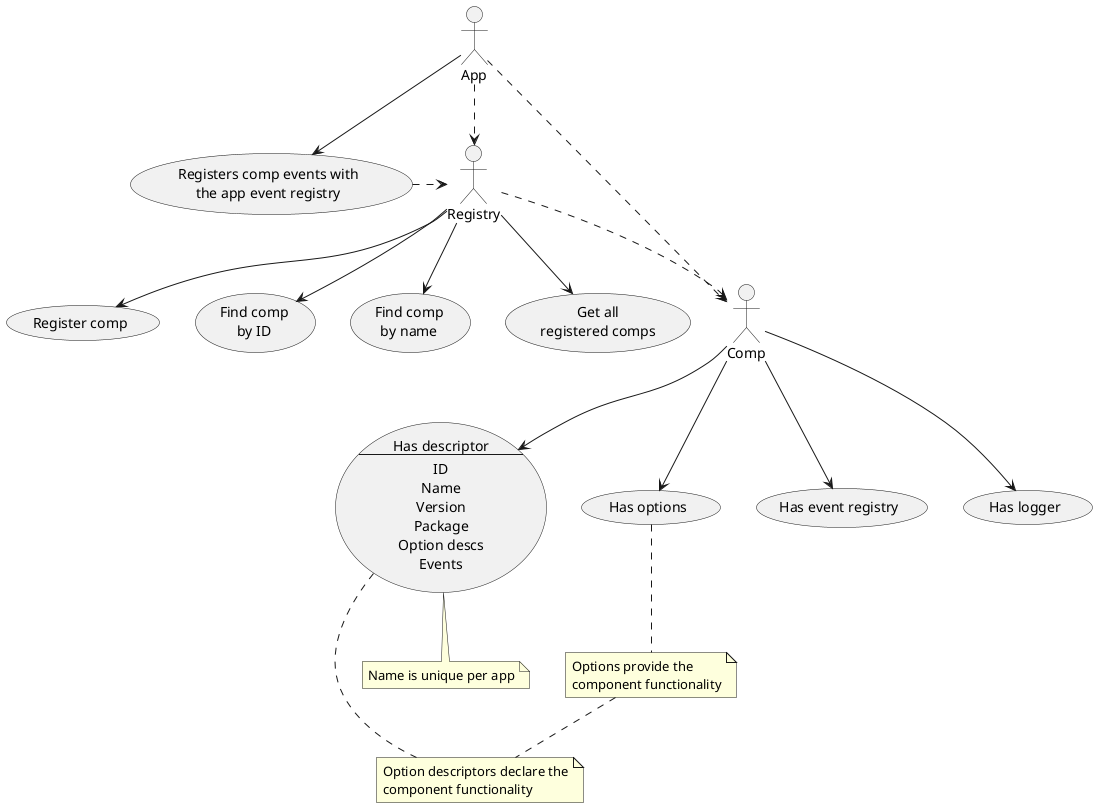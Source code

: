 @startuml
skinparam usecase {
	BackgroundColor<< NEW >> DarkSeaGreen
	BorderColor<< NEW >> YellowGreen
}

actor App
actor Comp
actor Registry

App ..> Comp
App ..> Registry
Registry ..>Comp

usecase COMP_DESC as "
Has descriptor
---
ID
Name
Version
Package
Option descs
Events
"

usecase COMP_OPTIONS as "
Has options
"

usecase COMP_EVENT_REGISTRY as "
Has event registry
"

note as COMP_NAME_NOTE
Name is unique per app
end note

note as COMP_OPTION_DESCS_NOTE
Option descriptors declare the
component functionality
end note

note as COMP_OPTIONS_NOTE
Options provide the
component functionality
end note

COMP_OPTIONS .. COMP_OPTIONS_NOTE
COMP_DESC .. COMP_OPTION_DESCS_NOTE
COMP_OPTIONS_NOTE=.COMP_OPTION_DESCS_NOTE

usecase COMP_LOGGER as "Has logger"

Comp --> COMP_DESC
Comp --> COMP_OPTIONS
Comp --> COMP_LOGGER
Comp --> COMP_EVENT_REGISTRY
COMP_DESC .. COMP_NAME_NOTE

usecase REGISTER_COMP as "Register comp"

usecase GET_COMP_BY_ID as "
Find comp
by ID"

usecase GET_COMP_BY_NAME as "
Find comp
by name"

usecase GET_ALL_COMPS as "
Get all
registered comps"

usecase AUTO_REGISTER_EVENTS as "
Registers comp events with
the app event registry
"

Registry --> REGISTER_COMP
Registry --> GET_COMP_BY_ID
Registry --> GET_COMP_BY_NAME
Registry --> GET_ALL_COMPS
App --> AUTO_REGISTER_EVENTS
AUTO_REGISTER_EVENTS .> Registry
@enduml